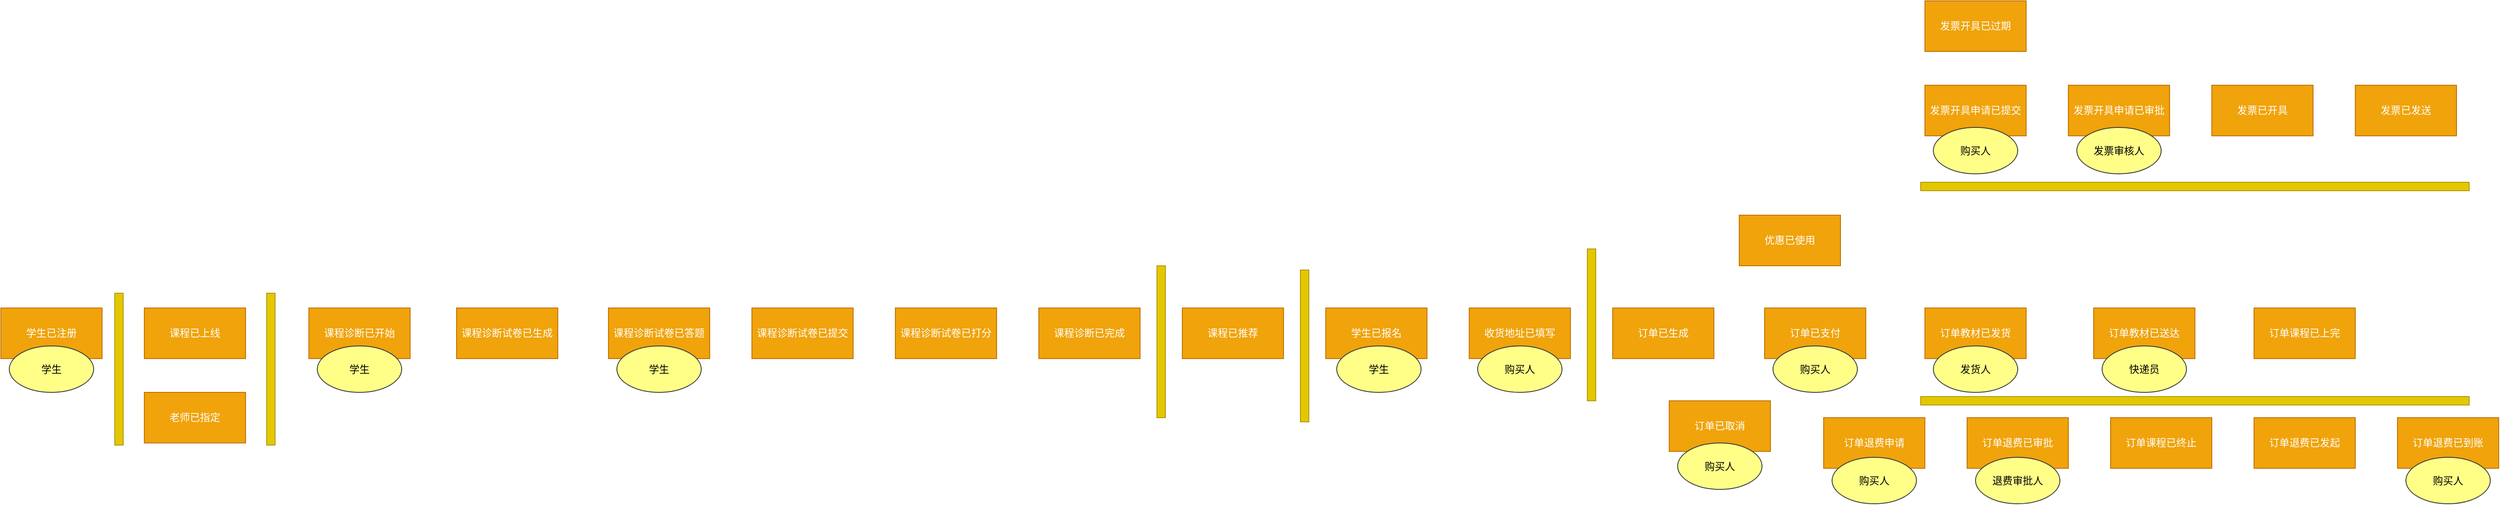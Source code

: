<mxfile version="11.1.4" type="github"><diagram id="G8w8V76md9xOgDB4XLrM" name="Page-1"><mxGraphModel dx="2631" dy="525" grid="1" gridSize="10" guides="1" tooltips="1" connect="1" arrows="1" fold="1" page="1" pageScale="1" pageWidth="827" pageHeight="1169" math="0" shadow="0"><root><mxCell id="0"/><mxCell id="1" parent="0"/><mxCell id="5JOC6SV2YJLlVuiQpK-7-1" value="课程诊断已开始" style="rounded=0;whiteSpace=wrap;html=1;fillColor=#f0a30a;strokeColor=#BD7000;fontColor=#ffffff;" parent="1" vertex="1"><mxGeometry x="-905" y="380" width="120" height="60" as="geometry"/></mxCell><mxCell id="5JOC6SV2YJLlVuiQpK-7-4" value="收货地址已填写" style="rounded=0;whiteSpace=wrap;html=1;fillColor=#f0a30a;strokeColor=#BD7000;fontColor=#ffffff;" parent="1" vertex="1"><mxGeometry x="470" y="380" width="120" height="60" as="geometry"/></mxCell><mxCell id="5JOC6SV2YJLlVuiQpK-7-5" value="订单已支付" style="rounded=0;whiteSpace=wrap;html=1;fillColor=#f0a30a;strokeColor=#BD7000;fontColor=#ffffff;" parent="1" vertex="1"><mxGeometry x="820" y="380" width="120" height="60" as="geometry"/></mxCell><mxCell id="5JOC6SV2YJLlVuiQpK-7-7" value="订单已生成" style="rounded=0;whiteSpace=wrap;html=1;fillColor=#f0a30a;strokeColor=#BD7000;fontColor=#ffffff;" parent="1" vertex="1"><mxGeometry x="640" y="380" width="120" height="60" as="geometry"/></mxCell><mxCell id="5JOC6SV2YJLlVuiQpK-7-8" value="订单已取消" style="rounded=0;whiteSpace=wrap;html=1;fillColor=#f0a30a;strokeColor=#BD7000;fontColor=#ffffff;" parent="1" vertex="1"><mxGeometry x="707" y="490" width="120" height="60" as="geometry"/></mxCell><mxCell id="5JOC6SV2YJLlVuiQpK-7-9" value="订单教材已发货" style="rounded=0;whiteSpace=wrap;html=1;fillColor=#f0a30a;strokeColor=#BD7000;fontColor=#ffffff;" parent="1" vertex="1"><mxGeometry x="1010" y="380" width="120" height="60" as="geometry"/></mxCell><mxCell id="5JOC6SV2YJLlVuiQpK-7-11" value="发票已开具" style="rounded=0;whiteSpace=wrap;html=1;fillColor=#f0a30a;strokeColor=#BD7000;fontColor=#ffffff;" parent="1" vertex="1"><mxGeometry x="1350" y="116" width="120" height="60" as="geometry"/></mxCell><mxCell id="5JOC6SV2YJLlVuiQpK-7-14" value="课程已推荐" style="rounded=0;whiteSpace=wrap;html=1;fillColor=#f0a30a;strokeColor=#BD7000;fontColor=#ffffff;" parent="1" vertex="1"><mxGeometry x="130" y="380" width="120" height="60" as="geometry"/></mxCell><mxCell id="5JOC6SV2YJLlVuiQpK-7-15" value="课程诊断试卷已打分" style="rounded=0;whiteSpace=wrap;html=1;fillColor=#f0a30a;strokeColor=#BD7000;fontColor=#ffffff;" parent="1" vertex="1"><mxGeometry x="-210" y="380" width="120" height="60" as="geometry"/></mxCell><mxCell id="5JOC6SV2YJLlVuiQpK-7-16" value="学生已报名" style="rounded=0;whiteSpace=wrap;html=1;fillColor=#f0a30a;strokeColor=#BD7000;fontColor=#ffffff;" parent="1" vertex="1"><mxGeometry x="300" y="380" width="120" height="60" as="geometry"/></mxCell><mxCell id="5JOC6SV2YJLlVuiQpK-7-17" value="订单教材已送达" style="rounded=0;whiteSpace=wrap;html=1;fillColor=#f0a30a;strokeColor=#BD7000;fontColor=#ffffff;" parent="1" vertex="1"><mxGeometry x="1210" y="380" width="120" height="60" as="geometry"/></mxCell><mxCell id="30TCNtPFhE_TjE8MfQyz-1" value="课程已上线" style="rounded=0;whiteSpace=wrap;html=1;fillColor=#f0a30a;strokeColor=#BD7000;fontColor=#ffffff;" parent="1" vertex="1"><mxGeometry x="-1100" y="380" width="120" height="60" as="geometry"/></mxCell><mxCell id="30TCNtPFhE_TjE8MfQyz-2" value="学生已注册" style="rounded=0;whiteSpace=wrap;html=1;fillColor=#f0a30a;strokeColor=#BD7000;fontColor=#ffffff;" parent="1" vertex="1"><mxGeometry x="-1270" y="380" width="120" height="60" as="geometry"/></mxCell><mxCell id="30TCNtPFhE_TjE8MfQyz-3" value="老师已指定" style="rounded=0;whiteSpace=wrap;html=1;fillColor=#f0a30a;strokeColor=#BD7000;fontColor=#ffffff;" parent="1" vertex="1"><mxGeometry x="-1100" y="480" width="120" height="60" as="geometry"/></mxCell><mxCell id="30TCNtPFhE_TjE8MfQyz-4" value="优惠已使用" style="rounded=0;whiteSpace=wrap;html=1;fillColor=#f0a30a;strokeColor=#BD7000;fontColor=#ffffff;" parent="1" vertex="1"><mxGeometry x="790" y="270" width="120" height="60" as="geometry"/></mxCell><mxCell id="30TCNtPFhE_TjE8MfQyz-5" value="订单退费申请" style="rounded=0;whiteSpace=wrap;html=1;fillColor=#f0a30a;strokeColor=#BD7000;fontColor=#ffffff;" parent="1" vertex="1"><mxGeometry x="890" y="510" width="120" height="60" as="geometry"/></mxCell><mxCell id="30TCNtPFhE_TjE8MfQyz-6" value="订单课程已上完" style="rounded=0;whiteSpace=wrap;html=1;fillColor=#f0a30a;strokeColor=#BD7000;fontColor=#ffffff;" parent="1" vertex="1"><mxGeometry x="1400" y="380" width="120" height="60" as="geometry"/></mxCell><mxCell id="30TCNtPFhE_TjE8MfQyz-7" value="课程诊断试卷已生成" style="rounded=0;whiteSpace=wrap;html=1;fillColor=#f0a30a;strokeColor=#BD7000;fontColor=#ffffff;" parent="1" vertex="1"><mxGeometry x="-730" y="380" width="120" height="60" as="geometry"/></mxCell><mxCell id="30TCNtPFhE_TjE8MfQyz-8" value="课程诊断试卷已答题" style="rounded=0;whiteSpace=wrap;html=1;fillColor=#f0a30a;strokeColor=#BD7000;fontColor=#ffffff;" parent="1" vertex="1"><mxGeometry x="-550" y="380" width="120" height="60" as="geometry"/></mxCell><mxCell id="30TCNtPFhE_TjE8MfQyz-9" value="课程诊断试卷已提交" style="rounded=0;whiteSpace=wrap;html=1;fillColor=#f0a30a;strokeColor=#BD7000;fontColor=#ffffff;" parent="1" vertex="1"><mxGeometry x="-380" y="380" width="120" height="60" as="geometry"/></mxCell><mxCell id="30TCNtPFhE_TjE8MfQyz-10" value="课程诊断已完成" style="rounded=0;whiteSpace=wrap;html=1;fillColor=#f0a30a;strokeColor=#BD7000;fontColor=#ffffff;" parent="1" vertex="1"><mxGeometry x="-40" y="380" width="120" height="60" as="geometry"/></mxCell><mxCell id="30TCNtPFhE_TjE8MfQyz-11" value="发票开具申请已提交" style="rounded=0;whiteSpace=wrap;html=1;fillColor=#f0a30a;strokeColor=#BD7000;fontColor=#ffffff;" parent="1" vertex="1"><mxGeometry x="1010" y="116" width="120" height="60" as="geometry"/></mxCell><mxCell id="30TCNtPFhE_TjE8MfQyz-12" value="发票开具申请已审批" style="rounded=0;whiteSpace=wrap;html=1;fillColor=#f0a30a;strokeColor=#BD7000;fontColor=#ffffff;" parent="1" vertex="1"><mxGeometry x="1180" y="116" width="120" height="60" as="geometry"/></mxCell><mxCell id="30TCNtPFhE_TjE8MfQyz-13" value="发票已发送" style="rounded=0;whiteSpace=wrap;html=1;fillColor=#f0a30a;strokeColor=#BD7000;fontColor=#ffffff;" parent="1" vertex="1"><mxGeometry x="1520" y="116" width="120" height="60" as="geometry"/></mxCell><mxCell id="30TCNtPFhE_TjE8MfQyz-15" value="发票开具已过期" style="rounded=0;whiteSpace=wrap;html=1;fillColor=#f0a30a;strokeColor=#BD7000;fontColor=#ffffff;" parent="1" vertex="1"><mxGeometry x="1010" y="16" width="120" height="60" as="geometry"/></mxCell><mxCell id="30TCNtPFhE_TjE8MfQyz-16" value="订单退费已审批" style="rounded=0;whiteSpace=wrap;html=1;fillColor=#f0a30a;strokeColor=#BD7000;fontColor=#ffffff;" parent="1" vertex="1"><mxGeometry x="1060" y="510" width="120" height="60" as="geometry"/></mxCell><mxCell id="30TCNtPFhE_TjE8MfQyz-17" value="订单课程已终止" style="rounded=0;whiteSpace=wrap;html=1;fillColor=#f0a30a;strokeColor=#BD7000;fontColor=#ffffff;" parent="1" vertex="1"><mxGeometry x="1230" y="510" width="120" height="60" as="geometry"/></mxCell><mxCell id="30TCNtPFhE_TjE8MfQyz-18" value="订单退费已发起" style="rounded=0;whiteSpace=wrap;html=1;fillColor=#f0a30a;strokeColor=#BD7000;fontColor=#ffffff;" parent="1" vertex="1"><mxGeometry x="1400" y="510" width="120" height="60" as="geometry"/></mxCell><mxCell id="30TCNtPFhE_TjE8MfQyz-19" value="订单退费已到账" style="rounded=0;whiteSpace=wrap;html=1;fillColor=#f0a30a;strokeColor=#BD7000;fontColor=#ffffff;" parent="1" vertex="1"><mxGeometry x="1570" y="510" width="120" height="60" as="geometry"/></mxCell><mxCell id="1iYOvUZ4MrRbEAVFbk3Z-5" value="学生" style="ellipse;whiteSpace=wrap;html=1;fillColor=#ffff88;strokeColor=#36393d;" vertex="1" parent="1"><mxGeometry x="-1260" y="425" width="100" height="55" as="geometry"/></mxCell><mxCell id="1iYOvUZ4MrRbEAVFbk3Z-6" value="学生" style="ellipse;whiteSpace=wrap;html=1;fillColor=#ffff88;strokeColor=#36393d;" vertex="1" parent="1"><mxGeometry x="-895" y="425" width="100" height="55" as="geometry"/></mxCell><mxCell id="1iYOvUZ4MrRbEAVFbk3Z-7" value="学生" style="ellipse;whiteSpace=wrap;html=1;fillColor=#ffff88;strokeColor=#36393d;" vertex="1" parent="1"><mxGeometry x="-540" y="425" width="100" height="55" as="geometry"/></mxCell><mxCell id="1iYOvUZ4MrRbEAVFbk3Z-8" value="学生" style="ellipse;whiteSpace=wrap;html=1;fillColor=#ffff88;strokeColor=#36393d;" vertex="1" parent="1"><mxGeometry x="313" y="425" width="100" height="55" as="geometry"/></mxCell><mxCell id="1iYOvUZ4MrRbEAVFbk3Z-9" value="购买人" style="ellipse;whiteSpace=wrap;html=1;fillColor=#ffff88;strokeColor=#36393d;" vertex="1" parent="1"><mxGeometry x="480" y="425" width="100" height="55" as="geometry"/></mxCell><mxCell id="1iYOvUZ4MrRbEAVFbk3Z-10" value="购买人" style="ellipse;whiteSpace=wrap;html=1;fillColor=#ffff88;strokeColor=#36393d;" vertex="1" parent="1"><mxGeometry x="1020" y="166" width="100" height="55" as="geometry"/></mxCell><mxCell id="1iYOvUZ4MrRbEAVFbk3Z-11" value="发票审核人" style="ellipse;whiteSpace=wrap;html=1;fillColor=#ffff88;strokeColor=#36393d;" vertex="1" parent="1"><mxGeometry x="1190" y="166" width="100" height="55" as="geometry"/></mxCell><mxCell id="1iYOvUZ4MrRbEAVFbk3Z-13" value="购买人" style="ellipse;whiteSpace=wrap;html=1;fillColor=#ffff88;strokeColor=#36393d;" vertex="1" parent="1"><mxGeometry x="830" y="425" width="100" height="55" as="geometry"/></mxCell><mxCell id="1iYOvUZ4MrRbEAVFbk3Z-14" value="购买人" style="ellipse;whiteSpace=wrap;html=1;fillColor=#ffff88;strokeColor=#36393d;" vertex="1" parent="1"><mxGeometry x="900" y="557" width="100" height="55" as="geometry"/></mxCell><mxCell id="1iYOvUZ4MrRbEAVFbk3Z-15" value="购买人" style="ellipse;whiteSpace=wrap;html=1;fillColor=#ffff88;strokeColor=#36393d;" vertex="1" parent="1"><mxGeometry x="717" y="540" width="100" height="55" as="geometry"/></mxCell><mxCell id="1iYOvUZ4MrRbEAVFbk3Z-16" value="发货人" style="ellipse;whiteSpace=wrap;html=1;fillColor=#ffff88;strokeColor=#36393d;" vertex="1" parent="1"><mxGeometry x="1020" y="425" width="100" height="55" as="geometry"/></mxCell><mxCell id="1iYOvUZ4MrRbEAVFbk3Z-17" value="快递员" style="ellipse;whiteSpace=wrap;html=1;fillColor=#ffff88;strokeColor=#36393d;" vertex="1" parent="1"><mxGeometry x="1220" y="425" width="100" height="55" as="geometry"/></mxCell><mxCell id="1iYOvUZ4MrRbEAVFbk3Z-18" value="购买人" style="ellipse;whiteSpace=wrap;html=1;fillColor=#ffff88;strokeColor=#36393d;" vertex="1" parent="1"><mxGeometry x="1580" y="557" width="100" height="55" as="geometry"/></mxCell><mxCell id="1iYOvUZ4MrRbEAVFbk3Z-19" value="退费审批人" style="ellipse;whiteSpace=wrap;html=1;fillColor=#ffff88;strokeColor=#36393d;" vertex="1" parent="1"><mxGeometry x="1070" y="557" width="100" height="55" as="geometry"/></mxCell><mxCell id="1iYOvUZ4MrRbEAVFbk3Z-20" value="" style="html=1;points=[];perimeter=orthogonalPerimeter;fillColor=#e3c800;strokeColor=#B09500;fontColor=#ffffff;" vertex="1" parent="1"><mxGeometry x="-1135" y="362.5" width="10" height="180" as="geometry"/></mxCell><mxCell id="1iYOvUZ4MrRbEAVFbk3Z-21" value="" style="html=1;points=[];perimeter=orthogonalPerimeter;fillColor=#e3c800;strokeColor=#B09500;fontColor=#ffffff;" vertex="1" parent="1"><mxGeometry x="-955" y="362.5" width="10" height="180" as="geometry"/></mxCell><mxCell id="1iYOvUZ4MrRbEAVFbk3Z-22" value="" style="html=1;points=[];perimeter=orthogonalPerimeter;fillColor=#e3c800;strokeColor=#B09500;fontColor=#ffffff;" vertex="1" parent="1"><mxGeometry x="270" y="335" width="10" height="180" as="geometry"/></mxCell><mxCell id="1iYOvUZ4MrRbEAVFbk3Z-23" value="" style="html=1;points=[];perimeter=orthogonalPerimeter;fillColor=#e3c800;strokeColor=#B09500;fontColor=#ffffff;" vertex="1" parent="1"><mxGeometry x="610" y="310" width="10" height="180" as="geometry"/></mxCell><mxCell id="1iYOvUZ4MrRbEAVFbk3Z-24" value="" style="html=1;points=[];perimeter=orthogonalPerimeter;fillColor=#e3c800;strokeColor=#B09500;fontColor=#ffffff;rotation=90;" vertex="1" parent="1"><mxGeometry x="1325" y="-89" width="10" height="650" as="geometry"/></mxCell><mxCell id="1iYOvUZ4MrRbEAVFbk3Z-25" value="" style="html=1;points=[];perimeter=orthogonalPerimeter;fillColor=#e3c800;strokeColor=#B09500;fontColor=#ffffff;rotation=90;" vertex="1" parent="1"><mxGeometry x="1325" y="165" width="10" height="650" as="geometry"/></mxCell><mxCell id="1iYOvUZ4MrRbEAVFbk3Z-26" value="" style="html=1;points=[];perimeter=orthogonalPerimeter;fillColor=#e3c800;strokeColor=#B09500;fontColor=#ffffff;" vertex="1" parent="1"><mxGeometry x="100" y="330" width="10" height="180" as="geometry"/></mxCell></root></mxGraphModel></diagram></mxfile>